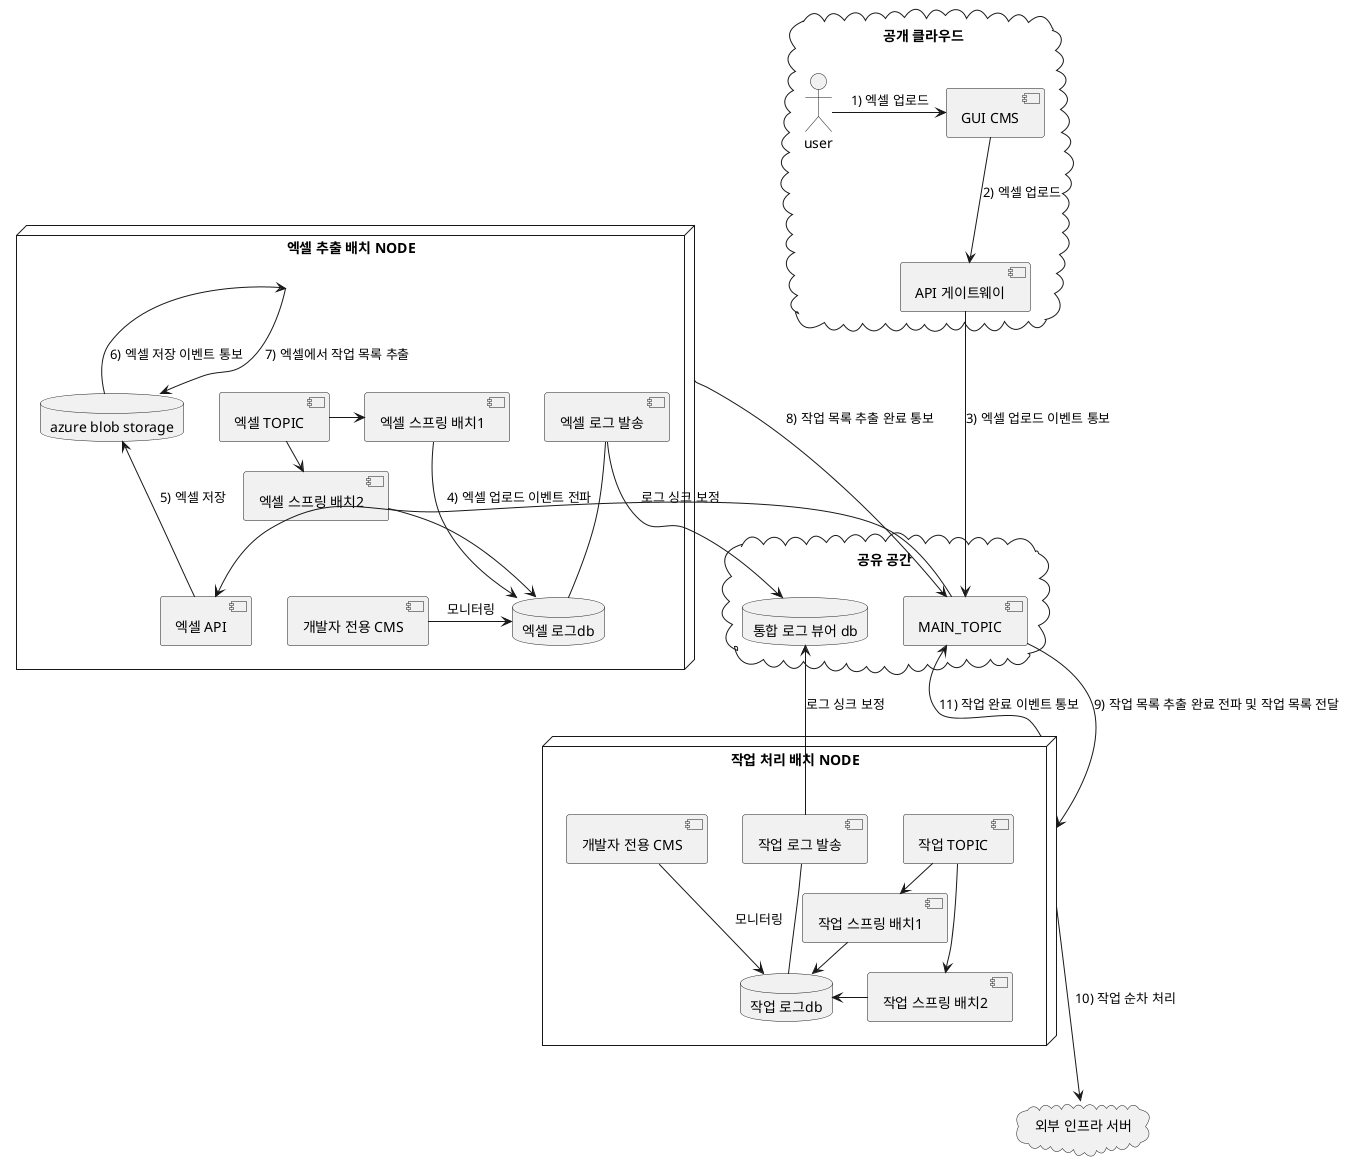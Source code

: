 @startuml

cloud "공개 클라우드"{
actor user as u
component "GUI CMS" as cms
component "API 게이트웨이" as eas
}
cloud "공유 공간"{
    component "MAIN_TOPIC" as asb
    database "통합 로그 뷰어 db" as total_log_db
}
node "엑셀 추출 배치 NODE" as en{
    component "엑셀 API" as en_api
    database "azure blob storage" as db
    component "엑셀 TOPIC" as q1
    component "엑셀 스프링 배치1" as en_1
    component "엑셀 스프링 배치2" as en_2
    component "엑셀 로그 발송" as en_log
    component "개발자 전용 CMS" as en_cms
    database "엑셀 로그db" as log_db
    en_cms -> log_db : 모니터링
    q1 -> en_1
    q1 -> en_2 : 123
    en_1 --> log_db
    en_2 -> log_db
    en_log -- log_db
    en_log --> total_log_db : 로그 싱크 보정
}
node "작업 처리 배치 NODE" as psn{
    component "작업 TOPIC" as q2
    component "작업 스프링 배치1" as psn_b_1
    component "작업 스프링 배치2" as psn_b_2
    component "작업 로그 발송" as psn_log
    component "개발자 전용 CMS" as psn_cms
    database "작업 로그db" as log_db2
    psn_cms --> log_db2 : 모니터링
    log_db2 <- psn_b_2
    q2 -> psn_b_1
    q2 --> psn_b_2
    psn_b_1 -> log_db2
    total_log_db <-- psn_log : 로그 싱크 보정
    psn_log -- log_db2
}


cloud "외부 인프라 서버" as eps

u -> cms : 1) 엑셀 업로드
cms --> eas : 2) 엑셀 업로드
eas ---> asb: 3) 엑셀 업로드 이벤트 통보
asb --> en_api : 4) 엑셀 업로드 이벤트 전파
db <-- en_api : 5) 엑셀 저장
db -> en : 6) 엑셀 저장 이벤트 통보
en --> db : 7) 엑셀에서 작업 목록 추출
en ---> asb : 8) 작업 목록 추출 완료 통보
asb --> psn : 9) 작업 목록 추출 완료 전파 및 작업 목록 전달
psn ---> eps : 10) 작업 순차 처리
psn --> asb : 11) 작업 완료 이벤트 통보
@enduml
